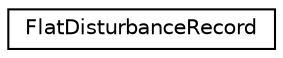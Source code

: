 digraph "Graphical Class Hierarchy"
{
 // LATEX_PDF_SIZE
  edge [fontname="Helvetica",fontsize="10",labelfontname="Helvetica",labelfontsize="10"];
  node [fontname="Helvetica",fontsize="10",shape=record];
  rankdir="LR";
  Node0 [label="FlatDisturbanceRecord",height=0.2,width=0.4,color="black", fillcolor="white", style="filled",URL="$classmoja_1_1modules_1_1cbm_1_1FlatDisturbanceRecord.html",tooltip=" "];
}
